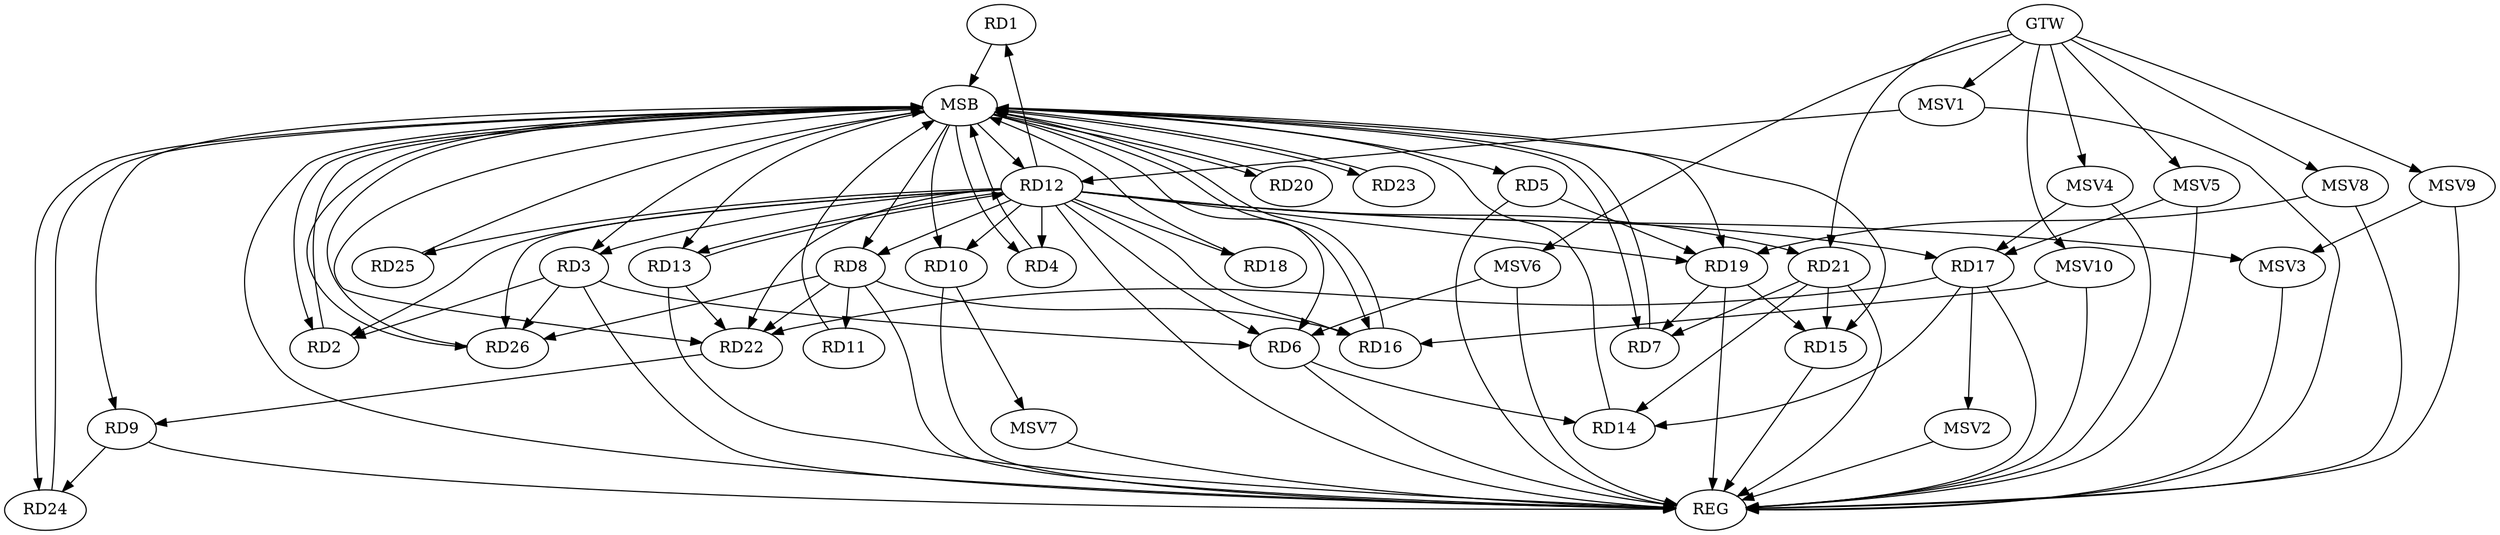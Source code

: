 strict digraph G {
  RD1 [ label="RD1" ];
  RD2 [ label="RD2" ];
  RD3 [ label="RD3" ];
  RD4 [ label="RD4" ];
  RD5 [ label="RD5" ];
  RD6 [ label="RD6" ];
  RD7 [ label="RD7" ];
  RD8 [ label="RD8" ];
  RD9 [ label="RD9" ];
  RD10 [ label="RD10" ];
  RD11 [ label="RD11" ];
  RD12 [ label="RD12" ];
  RD13 [ label="RD13" ];
  RD14 [ label="RD14" ];
  RD15 [ label="RD15" ];
  RD16 [ label="RD16" ];
  RD17 [ label="RD17" ];
  RD18 [ label="RD18" ];
  RD19 [ label="RD19" ];
  RD20 [ label="RD20" ];
  RD21 [ label="RD21" ];
  RD22 [ label="RD22" ];
  RD23 [ label="RD23" ];
  RD24 [ label="RD24" ];
  RD25 [ label="RD25" ];
  RD26 [ label="RD26" ];
  GTW [ label="GTW" ];
  REG [ label="REG" ];
  MSB [ label="MSB" ];
  MSV1 [ label="MSV1" ];
  MSV2 [ label="MSV2" ];
  MSV3 [ label="MSV3" ];
  MSV4 [ label="MSV4" ];
  MSV5 [ label="MSV5" ];
  MSV6 [ label="MSV6" ];
  MSV7 [ label="MSV7" ];
  MSV8 [ label="MSV8" ];
  MSV9 [ label="MSV9" ];
  MSV10 [ label="MSV10" ];
  RD12 -> RD1;
  RD3 -> RD2;
  RD3 -> RD6;
  RD12 -> RD3;
  RD3 -> RD26;
  RD5 -> RD19;
  RD6 -> RD14;
  RD19 -> RD7;
  RD21 -> RD7;
  RD8 -> RD11;
  RD8 -> RD16;
  RD8 -> RD22;
  RD8 -> RD26;
  RD22 -> RD9;
  RD9 -> RD24;
  RD12 -> RD13;
  RD13 -> RD12;
  RD12 -> RD16;
  RD12 -> RD22;
  RD13 -> RD22;
  RD17 -> RD14;
  RD21 -> RD14;
  RD19 -> RD15;
  RD21 -> RD15;
  RD17 -> RD22;
  GTW -> RD21;
  RD3 -> REG;
  RD5 -> REG;
  RD6 -> REG;
  RD8 -> REG;
  RD9 -> REG;
  RD10 -> REG;
  RD12 -> REG;
  RD13 -> REG;
  RD15 -> REG;
  RD17 -> REG;
  RD19 -> REG;
  RD21 -> REG;
  RD1 -> MSB;
  MSB -> RD5;
  MSB -> RD10;
  MSB -> RD12;
  MSB -> RD13;
  MSB -> RD19;
  MSB -> REG;
  RD2 -> MSB;
  MSB -> RD15;
  RD4 -> MSB;
  MSB -> RD7;
  MSB -> RD8;
  MSB -> RD20;
  RD7 -> MSB;
  MSB -> RD6;
  RD11 -> MSB;
  MSB -> RD2;
  MSB -> RD3;
  MSB -> RD9;
  MSB -> RD23;
  RD14 -> MSB;
  MSB -> RD4;
  RD16 -> MSB;
  RD18 -> MSB;
  MSB -> RD16;
  MSB -> RD26;
  RD20 -> MSB;
  RD23 -> MSB;
  MSB -> RD22;
  MSB -> RD24;
  RD24 -> MSB;
  RD25 -> MSB;
  RD26 -> MSB;
  RD12 -> RD25;
  RD12 -> RD8;
  RD12 -> RD19;
  RD12 -> RD18;
  RD12 -> RD21;
  RD12 -> RD6;
  RD12 -> RD17;
  RD12 -> RD26;
  RD12 -> RD4;
  RD12 -> RD10;
  RD12 -> RD2;
  MSV1 -> RD12;
  GTW -> MSV1;
  MSV1 -> REG;
  RD17 -> MSV2;
  MSV2 -> REG;
  RD12 -> MSV3;
  MSV3 -> REG;
  MSV4 -> RD17;
  GTW -> MSV4;
  MSV4 -> REG;
  MSV5 -> RD17;
  GTW -> MSV5;
  MSV5 -> REG;
  MSV6 -> RD6;
  GTW -> MSV6;
  MSV6 -> REG;
  RD10 -> MSV7;
  MSV7 -> REG;
  MSV8 -> RD19;
  GTW -> MSV8;
  MSV8 -> REG;
  MSV9 -> MSV3;
  GTW -> MSV9;
  MSV9 -> REG;
  MSV10 -> RD16;
  GTW -> MSV10;
  MSV10 -> REG;
}
